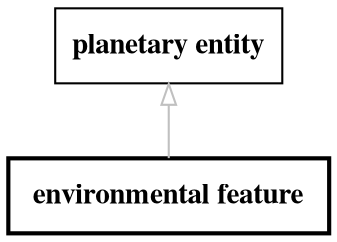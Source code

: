 // biolink model
digraph {
	graph [fontsize=32 penwidth=5]
	node [color=black fontname="times bold" shape=rectangle]
	edge [color=gray fontcolor=darkgray]
	"environmental feature" [label=" environmental feature " style=bold]
	"planetary entity" -> "environmental feature" [label="" arrowtail=onormal dir=back]
}
